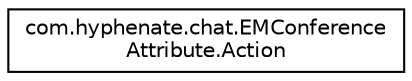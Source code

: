 digraph "类继承关系图"
{
  edge [fontname="Helvetica",fontsize="10",labelfontname="Helvetica",labelfontsize="10"];
  node [fontname="Helvetica",fontsize="10",shape=record];
  rankdir="LR";
  Node1 [label="com.hyphenate.chat.EMConference\lAttribute.Action",height=0.2,width=0.4,color="black", fillcolor="white", style="filled",URL="$enumcom_1_1hyphenate_1_1chat_1_1EMConferenceAttribute_1_1Action.html"];
}
